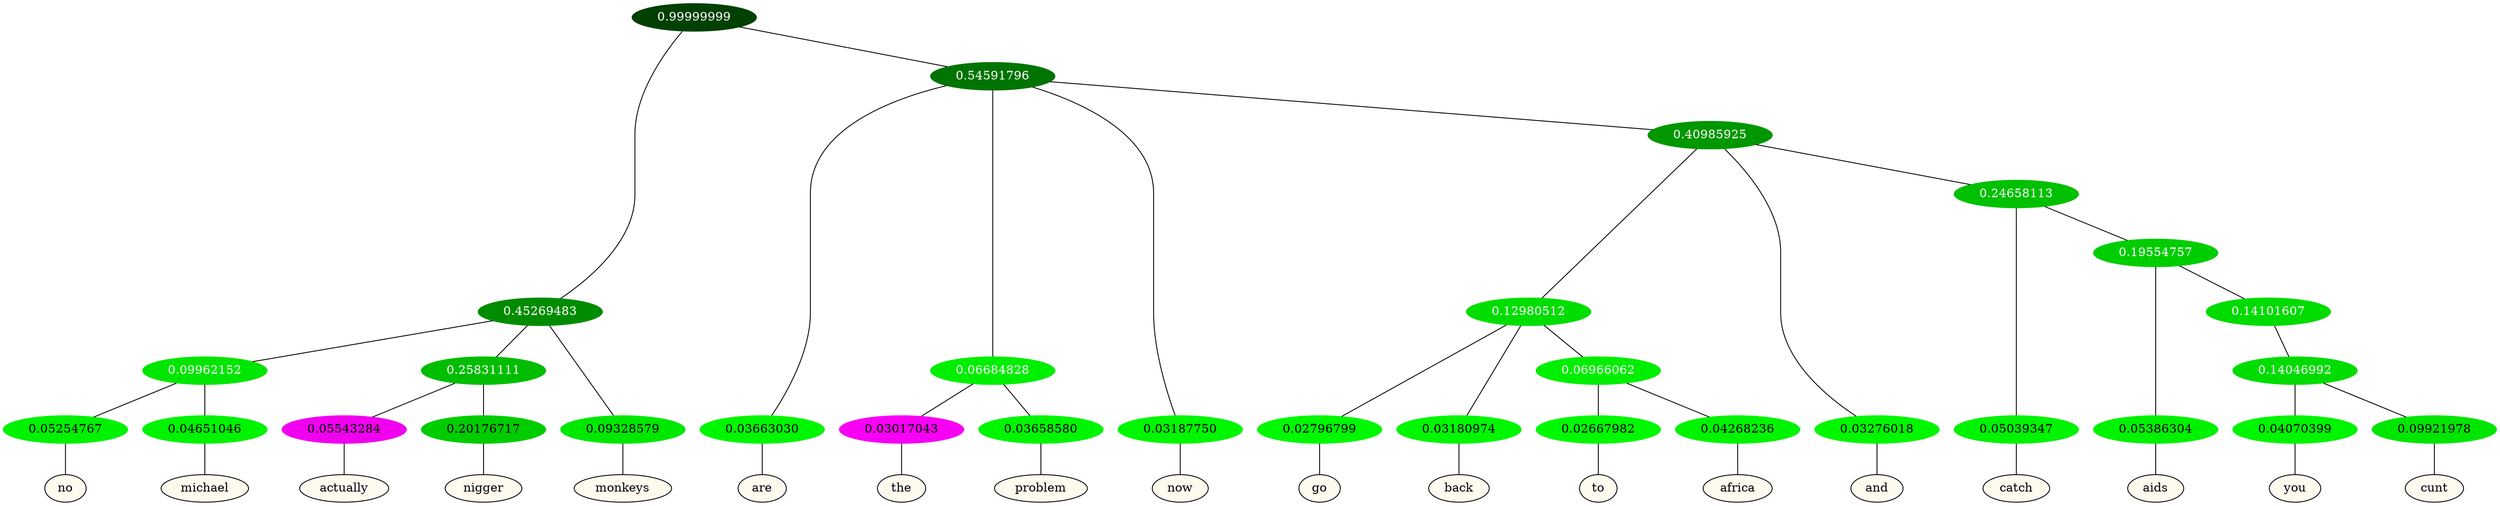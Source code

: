 graph {
	node [format=png height=0.15 nodesep=0.001 ordering=out overlap=prism overlap_scaling=0.01 ranksep=0.001 ratio=0.2 style=filled width=0.15]
	{
		rank=same
		a_w_10 [label=no color=black fillcolor=floralwhite style="filled,solid"]
		a_w_11 [label=michael color=black fillcolor=floralwhite style="filled,solid"]
		a_w_12 [label=actually color=black fillcolor=floralwhite style="filled,solid"]
		a_w_13 [label=nigger color=black fillcolor=floralwhite style="filled,solid"]
		a_w_5 [label=monkeys color=black fillcolor=floralwhite style="filled,solid"]
		a_w_6 [label=are color=black fillcolor=floralwhite style="filled,solid"]
		a_w_14 [label=the color=black fillcolor=floralwhite style="filled,solid"]
		a_w_15 [label=problem color=black fillcolor=floralwhite style="filled,solid"]
		a_w_8 [label=now color=black fillcolor=floralwhite style="filled,solid"]
		a_w_19 [label=go color=black fillcolor=floralwhite style="filled,solid"]
		a_w_20 [label=back color=black fillcolor=floralwhite style="filled,solid"]
		a_w_24 [label=to color=black fillcolor=floralwhite style="filled,solid"]
		a_w_25 [label=africa color=black fillcolor=floralwhite style="filled,solid"]
		a_w_17 [label=and color=black fillcolor=floralwhite style="filled,solid"]
		a_w_22 [label=catch color=black fillcolor=floralwhite style="filled,solid"]
		a_w_26 [label=aids color=black fillcolor=floralwhite style="filled,solid"]
		a_w_29 [label=you color=black fillcolor=floralwhite style="filled,solid"]
		a_w_30 [label=cunt color=black fillcolor=floralwhite style="filled,solid"]
	}
	a_n_10 -- a_w_10
	a_n_11 -- a_w_11
	a_n_12 -- a_w_12
	a_n_13 -- a_w_13
	a_n_5 -- a_w_5
	a_n_6 -- a_w_6
	a_n_14 -- a_w_14
	a_n_15 -- a_w_15
	a_n_8 -- a_w_8
	a_n_19 -- a_w_19
	a_n_20 -- a_w_20
	a_n_24 -- a_w_24
	a_n_25 -- a_w_25
	a_n_17 -- a_w_17
	a_n_22 -- a_w_22
	a_n_26 -- a_w_26
	a_n_29 -- a_w_29
	a_n_30 -- a_w_30
	{
		rank=same
		a_n_10 [label=0.05254767 color="0.334 1.000 0.947" fontcolor=black]
		a_n_11 [label=0.04651046 color="0.334 1.000 0.953" fontcolor=black]
		a_n_12 [label=0.05543284 color="0.835 1.000 0.945" fontcolor=black]
		a_n_13 [label=0.20176717 color="0.334 1.000 0.798" fontcolor=black]
		a_n_5 [label=0.09328579 color="0.334 1.000 0.907" fontcolor=black]
		a_n_6 [label=0.03663030 color="0.334 1.000 0.963" fontcolor=black]
		a_n_14 [label=0.03017043 color="0.835 1.000 0.970" fontcolor=black]
		a_n_15 [label=0.03658580 color="0.334 1.000 0.963" fontcolor=black]
		a_n_8 [label=0.03187750 color="0.334 1.000 0.968" fontcolor=black]
		a_n_19 [label=0.02796799 color="0.334 1.000 0.972" fontcolor=black]
		a_n_20 [label=0.03180974 color="0.334 1.000 0.968" fontcolor=black]
		a_n_24 [label=0.02667982 color="0.334 1.000 0.973" fontcolor=black]
		a_n_25 [label=0.04268236 color="0.334 1.000 0.957" fontcolor=black]
		a_n_17 [label=0.03276018 color="0.334 1.000 0.967" fontcolor=black]
		a_n_22 [label=0.05039347 color="0.334 1.000 0.950" fontcolor=black]
		a_n_26 [label=0.05386304 color="0.334 1.000 0.946" fontcolor=black]
		a_n_29 [label=0.04070399 color="0.334 1.000 0.959" fontcolor=black]
		a_n_30 [label=0.09921978 color="0.334 1.000 0.901" fontcolor=black]
	}
	a_n_0 [label=0.99999999 color="0.334 1.000 0.250" fontcolor=grey99]
	a_n_1 [label=0.45269483 color="0.334 1.000 0.547" fontcolor=grey99]
	a_n_0 -- a_n_1
	a_n_2 [label=0.54591796 color="0.334 1.000 0.454" fontcolor=grey99]
	a_n_0 -- a_n_2
	a_n_3 [label=0.09962152 color="0.334 1.000 0.900" fontcolor=grey99]
	a_n_1 -- a_n_3
	a_n_4 [label=0.25831111 color="0.334 1.000 0.742" fontcolor=grey99]
	a_n_1 -- a_n_4
	a_n_1 -- a_n_5
	a_n_2 -- a_n_6
	a_n_7 [label=0.06684828 color="0.334 1.000 0.933" fontcolor=grey99]
	a_n_2 -- a_n_7
	a_n_2 -- a_n_8
	a_n_9 [label=0.40985925 color="0.334 1.000 0.590" fontcolor=grey99]
	a_n_2 -- a_n_9
	a_n_3 -- a_n_10
	a_n_3 -- a_n_11
	a_n_4 -- a_n_12
	a_n_4 -- a_n_13
	a_n_7 -- a_n_14
	a_n_7 -- a_n_15
	a_n_16 [label=0.12980512 color="0.334 1.000 0.870" fontcolor=grey99]
	a_n_9 -- a_n_16
	a_n_9 -- a_n_17
	a_n_18 [label=0.24658113 color="0.334 1.000 0.753" fontcolor=grey99]
	a_n_9 -- a_n_18
	a_n_16 -- a_n_19
	a_n_16 -- a_n_20
	a_n_21 [label=0.06966062 color="0.334 1.000 0.930" fontcolor=grey99]
	a_n_16 -- a_n_21
	a_n_18 -- a_n_22
	a_n_23 [label=0.19554757 color="0.334 1.000 0.804" fontcolor=grey99]
	a_n_18 -- a_n_23
	a_n_21 -- a_n_24
	a_n_21 -- a_n_25
	a_n_23 -- a_n_26
	a_n_27 [label=0.14101607 color="0.334 1.000 0.859" fontcolor=grey99]
	a_n_23 -- a_n_27
	a_n_28 [label=0.14046992 color="0.334 1.000 0.860" fontcolor=grey99]
	a_n_27 -- a_n_28
	a_n_28 -- a_n_29
	a_n_28 -- a_n_30
}
